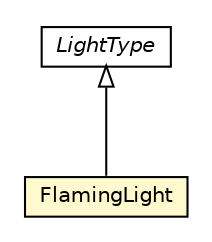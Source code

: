 #!/usr/local/bin/dot
#
# Class diagram 
# Generated by UMLGraph version R5_6-24-gf6e263 (http://www.umlgraph.org/)
#

digraph G {
	edge [fontname="Helvetica",fontsize=10,labelfontname="Helvetica",labelfontsize=10];
	node [fontname="Helvetica",fontsize=10,shape=plaintext];
	nodesep=0.25;
	ranksep=0.5;
	// org.universAAL.ontology.lighting.FlamingLight
	c3886583 [label=<<table title="org.universAAL.ontology.lighting.FlamingLight" border="0" cellborder="1" cellspacing="0" cellpadding="2" port="p" bgcolor="lemonChiffon" href="./FlamingLight.html">
		<tr><td><table border="0" cellspacing="0" cellpadding="1">
<tr><td align="center" balign="center"> FlamingLight </td></tr>
		</table></td></tr>
		</table>>, URL="./FlamingLight.html", fontname="Helvetica", fontcolor="black", fontsize=10.0];
	// org.universAAL.ontology.lighting.LightType
	c3886587 [label=<<table title="org.universAAL.ontology.lighting.LightType" border="0" cellborder="1" cellspacing="0" cellpadding="2" port="p" href="./LightType.html">
		<tr><td><table border="0" cellspacing="0" cellpadding="1">
<tr><td align="center" balign="center"><font face="Helvetica-Oblique"> LightType </font></td></tr>
		</table></td></tr>
		</table>>, URL="./LightType.html", fontname="Helvetica", fontcolor="black", fontsize=10.0];
	//org.universAAL.ontology.lighting.FlamingLight extends org.universAAL.ontology.lighting.LightType
	c3886587:p -> c3886583:p [dir=back,arrowtail=empty];
}

